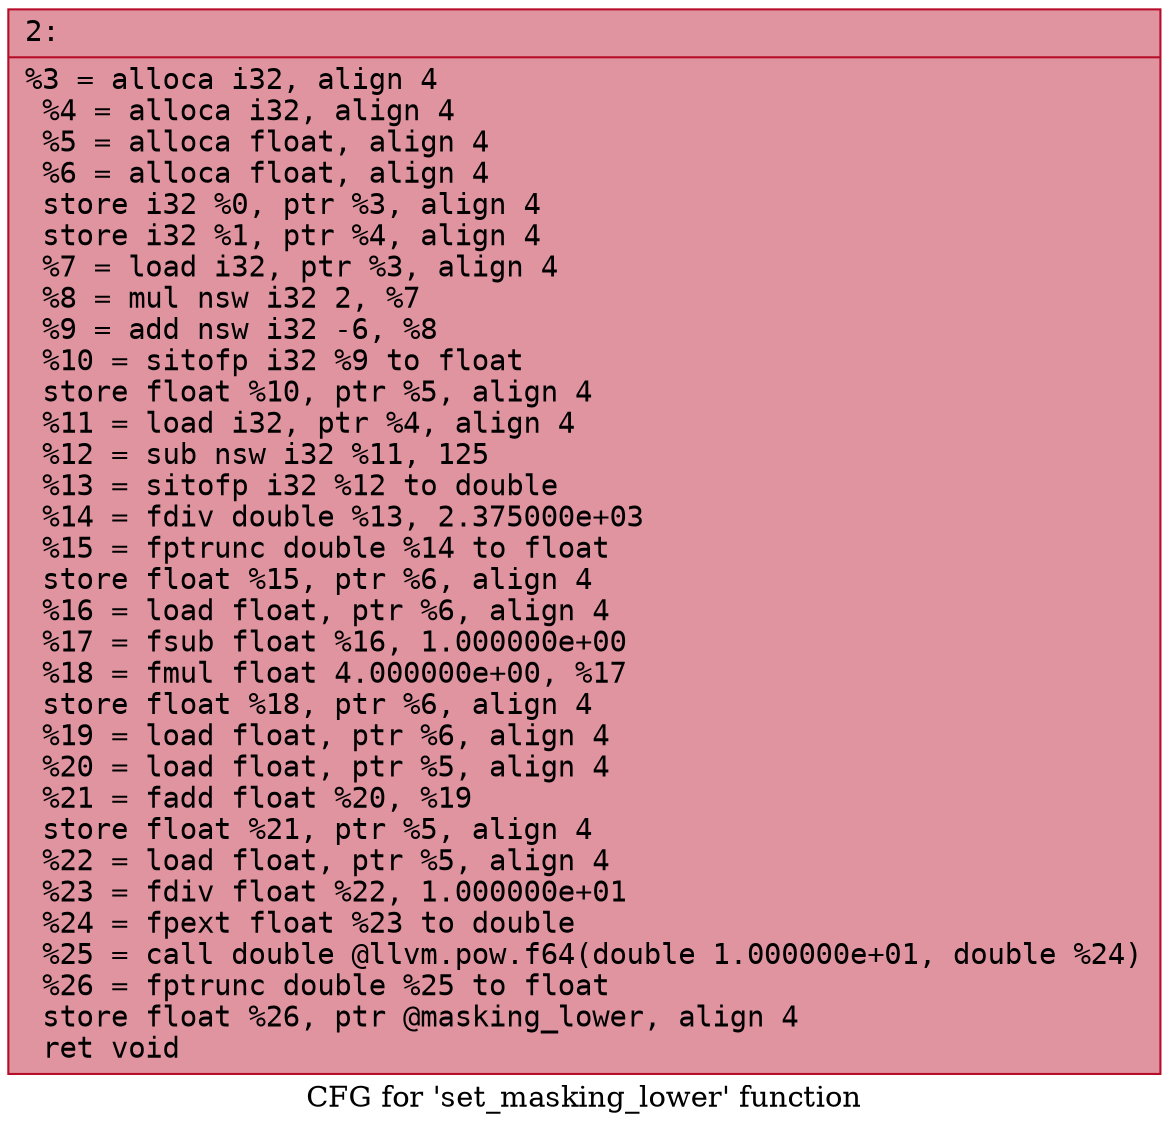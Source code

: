 digraph "CFG for 'set_masking_lower' function" {
	label="CFG for 'set_masking_lower' function";

	Node0x600000634b90 [shape=record,color="#b70d28ff", style=filled, fillcolor="#b70d2870" fontname="Courier",label="{2:\l|  %3 = alloca i32, align 4\l  %4 = alloca i32, align 4\l  %5 = alloca float, align 4\l  %6 = alloca float, align 4\l  store i32 %0, ptr %3, align 4\l  store i32 %1, ptr %4, align 4\l  %7 = load i32, ptr %3, align 4\l  %8 = mul nsw i32 2, %7\l  %9 = add nsw i32 -6, %8\l  %10 = sitofp i32 %9 to float\l  store float %10, ptr %5, align 4\l  %11 = load i32, ptr %4, align 4\l  %12 = sub nsw i32 %11, 125\l  %13 = sitofp i32 %12 to double\l  %14 = fdiv double %13, 2.375000e+03\l  %15 = fptrunc double %14 to float\l  store float %15, ptr %6, align 4\l  %16 = load float, ptr %6, align 4\l  %17 = fsub float %16, 1.000000e+00\l  %18 = fmul float 4.000000e+00, %17\l  store float %18, ptr %6, align 4\l  %19 = load float, ptr %6, align 4\l  %20 = load float, ptr %5, align 4\l  %21 = fadd float %20, %19\l  store float %21, ptr %5, align 4\l  %22 = load float, ptr %5, align 4\l  %23 = fdiv float %22, 1.000000e+01\l  %24 = fpext float %23 to double\l  %25 = call double @llvm.pow.f64(double 1.000000e+01, double %24)\l  %26 = fptrunc double %25 to float\l  store float %26, ptr @masking_lower, align 4\l  ret void\l}"];
}
